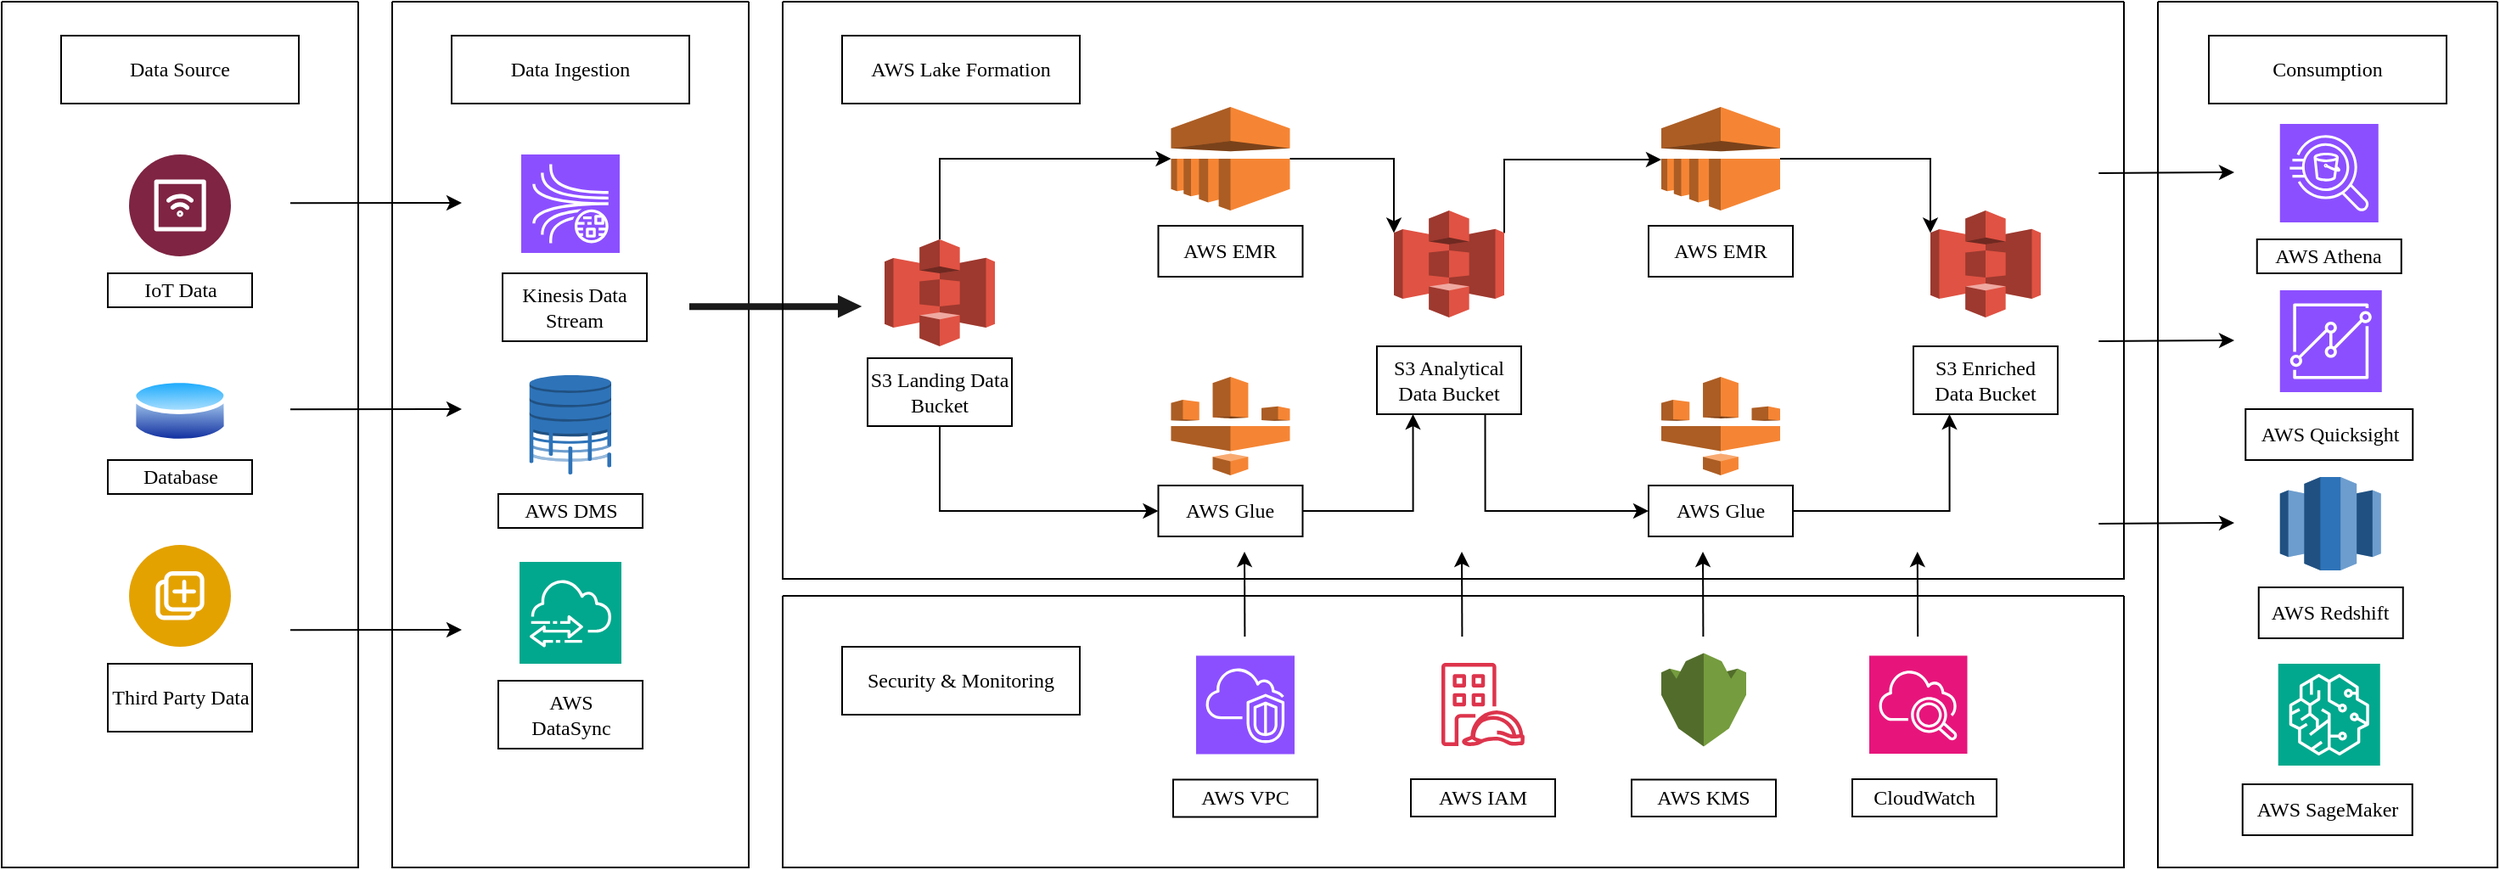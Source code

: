 <mxfile version="22.1.4" type="device">
  <diagram name="第 1 页" id="EO_6kntPqOgyQs3o2kGW">
    <mxGraphModel dx="1193" dy="582" grid="1" gridSize="10" guides="1" tooltips="1" connect="1" arrows="1" fold="1" page="1" pageScale="1" pageWidth="827" pageHeight="1169" math="0" shadow="0">
      <root>
        <mxCell id="0" />
        <mxCell id="1" parent="0" />
        <mxCell id="1SMlL2duhceZbzRSuRPq-3" value="" style="swimlane;startSize=0;" parent="1" vertex="1">
          <mxGeometry x="30" y="60" width="210" height="510" as="geometry">
            <mxRectangle x="30" y="60" width="50" height="40" as="alternateBounds" />
          </mxGeometry>
        </mxCell>
        <mxCell id="1SMlL2duhceZbzRSuRPq-4" value="&lt;font face=&quot;Georgia&quot;&gt;Data Source&lt;/font&gt;" style="whiteSpace=wrap;html=1;" parent="1SMlL2duhceZbzRSuRPq-3" vertex="1">
          <mxGeometry x="35" y="20" width="140" height="40" as="geometry" />
        </mxCell>
        <mxCell id="1SMlL2duhceZbzRSuRPq-5" value="" style="verticalLabelPosition=bottom;aspect=fixed;html=1;shape=mxgraph.salesforce.iot2;" parent="1SMlL2duhceZbzRSuRPq-3" vertex="1">
          <mxGeometry x="75" y="90" width="60" height="60" as="geometry" />
        </mxCell>
        <mxCell id="1SMlL2duhceZbzRSuRPq-6" value="&lt;font face=&quot;Georgia&quot;&gt;IoT Data&lt;/font&gt;" style="whiteSpace=wrap;html=1;" parent="1SMlL2duhceZbzRSuRPq-3" vertex="1">
          <mxGeometry x="62.5" y="160" width="85" height="20" as="geometry" />
        </mxCell>
        <mxCell id="1SMlL2duhceZbzRSuRPq-7" value="" style="image;aspect=fixed;perimeter=ellipsePerimeter;html=1;align=center;shadow=0;dashed=0;spacingTop=3;image=img/lib/active_directory/database.svg;" parent="1SMlL2duhceZbzRSuRPq-3" vertex="1">
          <mxGeometry x="76.62" y="220" width="56.76" height="42" as="geometry" />
        </mxCell>
        <mxCell id="1SMlL2duhceZbzRSuRPq-8" value="&lt;font face=&quot;Georgia&quot;&gt;Database&lt;/font&gt;" style="whiteSpace=wrap;html=1;" parent="1SMlL2duhceZbzRSuRPq-3" vertex="1">
          <mxGeometry x="62.5" y="270" width="85" height="20" as="geometry" />
        </mxCell>
        <mxCell id="1SMlL2duhceZbzRSuRPq-10" value="" style="verticalLabelPosition=bottom;aspect=fixed;html=1;shape=mxgraph.salesforce.partners2;" parent="1SMlL2duhceZbzRSuRPq-3" vertex="1">
          <mxGeometry x="75" y="320" width="60" height="60" as="geometry" />
        </mxCell>
        <mxCell id="1SMlL2duhceZbzRSuRPq-11" value="&lt;font face=&quot;Georgia&quot;&gt;Third Party Data&lt;/font&gt;" style="whiteSpace=wrap;html=1;" parent="1SMlL2duhceZbzRSuRPq-3" vertex="1">
          <mxGeometry x="62.5" y="390" width="85" height="40" as="geometry" />
        </mxCell>
        <mxCell id="1SMlL2duhceZbzRSuRPq-12" value="" style="swimlane;startSize=0;" parent="1" vertex="1">
          <mxGeometry x="260" y="60" width="210" height="510" as="geometry">
            <mxRectangle x="30" y="60" width="50" height="40" as="alternateBounds" />
          </mxGeometry>
        </mxCell>
        <mxCell id="1SMlL2duhceZbzRSuRPq-13" value="&lt;font face=&quot;Georgia&quot;&gt;Data Ingestion&lt;/font&gt;" style="whiteSpace=wrap;html=1;" parent="1SMlL2duhceZbzRSuRPq-12" vertex="1">
          <mxGeometry x="35" y="20" width="140" height="40" as="geometry" />
        </mxCell>
        <mxCell id="1SMlL2duhceZbzRSuRPq-15" value="&lt;font face=&quot;Georgia&quot;&gt;Kinesis Data Stream&lt;/font&gt;" style="whiteSpace=wrap;html=1;" parent="1SMlL2duhceZbzRSuRPq-12" vertex="1">
          <mxGeometry x="65" y="160" width="85" height="40" as="geometry" />
        </mxCell>
        <mxCell id="1SMlL2duhceZbzRSuRPq-17" value="&lt;font face=&quot;Georgia&quot;&gt;AWS DMS&lt;/font&gt;" style="whiteSpace=wrap;html=1;" parent="1SMlL2duhceZbzRSuRPq-12" vertex="1">
          <mxGeometry x="62.5" y="290" width="85" height="20" as="geometry" />
        </mxCell>
        <mxCell id="1SMlL2duhceZbzRSuRPq-19" value="&lt;font face=&quot;Georgia&quot;&gt;AWS &lt;br&gt;DataSync&lt;/font&gt;" style="whiteSpace=wrap;html=1;" parent="1SMlL2duhceZbzRSuRPq-12" vertex="1">
          <mxGeometry x="62.5" y="400" width="85" height="40" as="geometry" />
        </mxCell>
        <mxCell id="1SMlL2duhceZbzRSuRPq-20" value="" style="sketch=0;points=[[0,0,0],[0.25,0,0],[0.5,0,0],[0.75,0,0],[1,0,0],[0,1,0],[0.25,1,0],[0.5,1,0],[0.75,1,0],[1,1,0],[0,0.25,0],[0,0.5,0],[0,0.75,0],[1,0.25,0],[1,0.5,0],[1,0.75,0]];outlineConnect=0;fontColor=#232F3E;fillColor=#8C4FFF;strokeColor=#ffffff;dashed=0;verticalLabelPosition=bottom;verticalAlign=top;align=center;html=1;fontSize=12;fontStyle=0;aspect=fixed;shape=mxgraph.aws4.resourceIcon;resIcon=mxgraph.aws4.kinesis_data_streams;" parent="1SMlL2duhceZbzRSuRPq-12" vertex="1">
          <mxGeometry x="76" y="90" width="58" height="58" as="geometry" />
        </mxCell>
        <mxCell id="1SMlL2duhceZbzRSuRPq-22" value="" style="outlineConnect=0;dashed=0;verticalLabelPosition=bottom;verticalAlign=top;align=center;html=1;shape=mxgraph.aws3.database_migration_workflow_job;fillColor=#2E73B8;gradientColor=none;pointerEvents=1" parent="1SMlL2duhceZbzRSuRPq-12" vertex="1">
          <mxGeometry x="80.87" y="220" width="48.25" height="58.5" as="geometry" />
        </mxCell>
        <mxCell id="1SMlL2duhceZbzRSuRPq-23" value="" style="sketch=0;points=[[0,0,0],[0.25,0,0],[0.5,0,0],[0.75,0,0],[1,0,0],[0,1,0],[0.25,1,0],[0.5,1,0],[0.75,1,0],[1,1,0],[0,0.25,0],[0,0.5,0],[0,0.75,0],[1,0.25,0],[1,0.5,0],[1,0.75,0]];outlineConnect=0;fontColor=#232F3E;fillColor=#01A88D;strokeColor=#ffffff;dashed=0;verticalLabelPosition=bottom;verticalAlign=top;align=center;html=1;fontSize=12;fontStyle=0;aspect=fixed;shape=mxgraph.aws4.resourceIcon;resIcon=mxgraph.aws4.datasync;" parent="1SMlL2duhceZbzRSuRPq-12" vertex="1">
          <mxGeometry x="75" y="330" width="60" height="60" as="geometry" />
        </mxCell>
        <mxCell id="1SMlL2duhceZbzRSuRPq-70" value="" style="endArrow=classic;html=1;rounded=0;" parent="1SMlL2duhceZbzRSuRPq-12" edge="1">
          <mxGeometry width="50" height="50" relative="1" as="geometry">
            <mxPoint x="-60" y="118.582" as="sourcePoint" />
            <mxPoint x="41" y="118.5" as="targetPoint" />
          </mxGeometry>
        </mxCell>
        <mxCell id="1SMlL2duhceZbzRSuRPq-71" value="" style="endArrow=classic;html=1;rounded=0;" parent="1SMlL2duhceZbzRSuRPq-12" edge="1">
          <mxGeometry width="50" height="50" relative="1" as="geometry">
            <mxPoint x="-60" y="240.082" as="sourcePoint" />
            <mxPoint x="41" y="240" as="targetPoint" />
          </mxGeometry>
        </mxCell>
        <mxCell id="1SMlL2duhceZbzRSuRPq-72" value="" style="endArrow=classic;html=1;rounded=0;" parent="1SMlL2duhceZbzRSuRPq-12" edge="1">
          <mxGeometry width="50" height="50" relative="1" as="geometry">
            <mxPoint x="-60" y="370.082" as="sourcePoint" />
            <mxPoint x="41" y="370" as="targetPoint" />
          </mxGeometry>
        </mxCell>
        <mxCell id="1SMlL2duhceZbzRSuRPq-73" value="" style="endArrow=classic;html=1;rounded=0;shape=flexArrow;width=3;endSize=3.83;endWidth=8;strokeColor=#1A1A1A;fillColor=#1A1A1A;" parent="1SMlL2duhceZbzRSuRPq-12" edge="1">
          <mxGeometry width="50" height="50" relative="1" as="geometry">
            <mxPoint x="175" y="179.582" as="sourcePoint" />
            <mxPoint x="276" y="179.5" as="targetPoint" />
          </mxGeometry>
        </mxCell>
        <mxCell id="1SMlL2duhceZbzRSuRPq-24" value="" style="swimlane;startSize=0;" parent="1" vertex="1">
          <mxGeometry x="490" y="60" width="790" height="340" as="geometry">
            <mxRectangle x="30" y="60" width="50" height="40" as="alternateBounds" />
          </mxGeometry>
        </mxCell>
        <mxCell id="1SMlL2duhceZbzRSuRPq-25" value="&lt;font face=&quot;Georgia&quot;&gt;AWS Lake Formation&lt;/font&gt;" style="whiteSpace=wrap;html=1;" parent="1SMlL2duhceZbzRSuRPq-24" vertex="1">
          <mxGeometry x="35" y="20" width="140" height="40" as="geometry" />
        </mxCell>
        <mxCell id="1SMlL2duhceZbzRSuRPq-83" style="edgeStyle=orthogonalEdgeStyle;rounded=0;orthogonalLoop=1;jettySize=auto;html=1;exitX=0.5;exitY=1;exitDx=0;exitDy=0;entryX=0;entryY=0.5;entryDx=0;entryDy=0;" parent="1SMlL2duhceZbzRSuRPq-24" source="1SMlL2duhceZbzRSuRPq-28" target="1SMlL2duhceZbzRSuRPq-37" edge="1">
          <mxGeometry relative="1" as="geometry" />
        </mxCell>
        <mxCell id="1SMlL2duhceZbzRSuRPq-28" value="&lt;font face=&quot;Georgia&quot;&gt;S3 Landing Data Bucket&lt;/font&gt;" style="whiteSpace=wrap;html=1;" parent="1SMlL2duhceZbzRSuRPq-24" vertex="1">
          <mxGeometry x="50" y="210" width="85" height="40" as="geometry" />
        </mxCell>
        <mxCell id="1SMlL2duhceZbzRSuRPq-33" value="" style="outlineConnect=0;dashed=0;verticalLabelPosition=bottom;verticalAlign=top;align=center;html=1;shape=mxgraph.aws3.s3;fillColor=#E05243;gradientColor=none;" parent="1SMlL2duhceZbzRSuRPq-24" vertex="1">
          <mxGeometry x="60" y="140" width="65" height="63" as="geometry" />
        </mxCell>
        <mxCell id="1SMlL2duhceZbzRSuRPq-34" value="" style="outlineConnect=0;dashed=0;verticalLabelPosition=bottom;verticalAlign=top;align=center;html=1;shape=mxgraph.aws3.emr;fillColor=#F58534;gradientColor=none;" parent="1SMlL2duhceZbzRSuRPq-24" vertex="1">
          <mxGeometry x="228.75" y="62" width="70" height="61" as="geometry" />
        </mxCell>
        <mxCell id="1SMlL2duhceZbzRSuRPq-35" value="&lt;font face=&quot;Georgia&quot;&gt;AWS EMR&lt;/font&gt;" style="whiteSpace=wrap;html=1;" parent="1SMlL2duhceZbzRSuRPq-24" vertex="1">
          <mxGeometry x="221.25" y="132" width="85" height="30" as="geometry" />
        </mxCell>
        <mxCell id="1SMlL2duhceZbzRSuRPq-36" value="" style="outlineConnect=0;dashed=0;verticalLabelPosition=bottom;verticalAlign=top;align=center;html=1;shape=mxgraph.aws3.glue;fillColor=#F58534;gradientColor=none;" parent="1SMlL2duhceZbzRSuRPq-24" vertex="1">
          <mxGeometry x="228.75" y="221" width="70" height="58" as="geometry" />
        </mxCell>
        <mxCell id="1SMlL2duhceZbzRSuRPq-90" style="edgeStyle=orthogonalEdgeStyle;rounded=0;orthogonalLoop=1;jettySize=auto;html=1;exitX=1;exitY=0.5;exitDx=0;exitDy=0;entryX=0.25;entryY=1;entryDx=0;entryDy=0;" parent="1SMlL2duhceZbzRSuRPq-24" source="1SMlL2duhceZbzRSuRPq-37" target="1SMlL2duhceZbzRSuRPq-39" edge="1">
          <mxGeometry relative="1" as="geometry" />
        </mxCell>
        <mxCell id="1SMlL2duhceZbzRSuRPq-37" value="&lt;font face=&quot;Georgia&quot;&gt;AWS Glue&lt;/font&gt;" style="whiteSpace=wrap;html=1;" parent="1SMlL2duhceZbzRSuRPq-24" vertex="1">
          <mxGeometry x="221.25" y="285" width="85" height="30" as="geometry" />
        </mxCell>
        <mxCell id="1SMlL2duhceZbzRSuRPq-89" style="edgeStyle=orthogonalEdgeStyle;rounded=0;orthogonalLoop=1;jettySize=auto;html=1;exitX=1;exitY=0.21;exitDx=0;exitDy=0;exitPerimeter=0;" parent="1SMlL2duhceZbzRSuRPq-24" source="1SMlL2duhceZbzRSuRPq-38" target="1SMlL2duhceZbzRSuRPq-76" edge="1">
          <mxGeometry relative="1" as="geometry">
            <Array as="points">
              <mxPoint x="425" y="93" />
            </Array>
          </mxGeometry>
        </mxCell>
        <mxCell id="1SMlL2duhceZbzRSuRPq-38" value="" style="outlineConnect=0;dashed=0;verticalLabelPosition=bottom;verticalAlign=top;align=center;html=1;shape=mxgraph.aws3.s3;fillColor=#E05243;gradientColor=none;" parent="1SMlL2duhceZbzRSuRPq-24" vertex="1">
          <mxGeometry x="360" y="123" width="65" height="63" as="geometry" />
        </mxCell>
        <mxCell id="1SMlL2duhceZbzRSuRPq-91" style="edgeStyle=orthogonalEdgeStyle;rounded=0;orthogonalLoop=1;jettySize=auto;html=1;exitX=0.75;exitY=1;exitDx=0;exitDy=0;entryX=0;entryY=0.5;entryDx=0;entryDy=0;" parent="1SMlL2duhceZbzRSuRPq-24" source="1SMlL2duhceZbzRSuRPq-39" target="1SMlL2duhceZbzRSuRPq-79" edge="1">
          <mxGeometry relative="1" as="geometry" />
        </mxCell>
        <mxCell id="1SMlL2duhceZbzRSuRPq-39" value="&lt;font face=&quot;Georgia&quot;&gt;S3 Analytical Data Bucket&lt;/font&gt;" style="whiteSpace=wrap;html=1;" parent="1SMlL2duhceZbzRSuRPq-24" vertex="1">
          <mxGeometry x="350" y="203" width="85" height="40" as="geometry" />
        </mxCell>
        <mxCell id="1SMlL2duhceZbzRSuRPq-76" value="" style="outlineConnect=0;dashed=0;verticalLabelPosition=bottom;verticalAlign=top;align=center;html=1;shape=mxgraph.aws3.emr;fillColor=#F58534;gradientColor=none;" parent="1SMlL2duhceZbzRSuRPq-24" vertex="1">
          <mxGeometry x="517.5" y="62" width="70" height="61" as="geometry" />
        </mxCell>
        <mxCell id="1SMlL2duhceZbzRSuRPq-77" value="&lt;font face=&quot;Georgia&quot;&gt;AWS EMR&lt;/font&gt;" style="whiteSpace=wrap;html=1;" parent="1SMlL2duhceZbzRSuRPq-24" vertex="1">
          <mxGeometry x="510" y="132" width="85" height="30" as="geometry" />
        </mxCell>
        <mxCell id="1SMlL2duhceZbzRSuRPq-78" value="" style="outlineConnect=0;dashed=0;verticalLabelPosition=bottom;verticalAlign=top;align=center;html=1;shape=mxgraph.aws3.glue;fillColor=#F58534;gradientColor=none;" parent="1SMlL2duhceZbzRSuRPq-24" vertex="1">
          <mxGeometry x="517.5" y="221" width="70" height="58" as="geometry" />
        </mxCell>
        <mxCell id="1SMlL2duhceZbzRSuRPq-93" style="edgeStyle=orthogonalEdgeStyle;rounded=0;orthogonalLoop=1;jettySize=auto;html=1;exitX=1;exitY=0.5;exitDx=0;exitDy=0;entryX=0.25;entryY=1;entryDx=0;entryDy=0;" parent="1SMlL2duhceZbzRSuRPq-24" source="1SMlL2duhceZbzRSuRPq-79" target="1SMlL2duhceZbzRSuRPq-81" edge="1">
          <mxGeometry relative="1" as="geometry" />
        </mxCell>
        <mxCell id="1SMlL2duhceZbzRSuRPq-79" value="&lt;font face=&quot;Georgia&quot;&gt;AWS Glue&lt;/font&gt;" style="whiteSpace=wrap;html=1;" parent="1SMlL2duhceZbzRSuRPq-24" vertex="1">
          <mxGeometry x="510" y="285" width="85" height="30" as="geometry" />
        </mxCell>
        <mxCell id="1SMlL2duhceZbzRSuRPq-80" value="" style="outlineConnect=0;dashed=0;verticalLabelPosition=bottom;verticalAlign=top;align=center;html=1;shape=mxgraph.aws3.s3;fillColor=#E05243;gradientColor=none;" parent="1SMlL2duhceZbzRSuRPq-24" vertex="1">
          <mxGeometry x="676" y="123" width="65" height="63" as="geometry" />
        </mxCell>
        <mxCell id="1SMlL2duhceZbzRSuRPq-81" value="&lt;font face=&quot;Georgia&quot;&gt;S3 Enriched Data Bucket&lt;/font&gt;" style="whiteSpace=wrap;html=1;" parent="1SMlL2duhceZbzRSuRPq-24" vertex="1">
          <mxGeometry x="666" y="203" width="85" height="40" as="geometry" />
        </mxCell>
        <mxCell id="1SMlL2duhceZbzRSuRPq-82" style="edgeStyle=orthogonalEdgeStyle;rounded=0;orthogonalLoop=1;jettySize=auto;html=1;exitX=0.5;exitY=0;exitDx=0;exitDy=0;exitPerimeter=0;entryX=0;entryY=0.5;entryDx=0;entryDy=0;entryPerimeter=0;" parent="1SMlL2duhceZbzRSuRPq-24" source="1SMlL2duhceZbzRSuRPq-33" target="1SMlL2duhceZbzRSuRPq-34" edge="1">
          <mxGeometry relative="1" as="geometry" />
        </mxCell>
        <mxCell id="1SMlL2duhceZbzRSuRPq-85" style="edgeStyle=orthogonalEdgeStyle;rounded=0;orthogonalLoop=1;jettySize=auto;html=1;exitX=1;exitY=0.5;exitDx=0;exitDy=0;exitPerimeter=0;entryX=0;entryY=0.21;entryDx=0;entryDy=0;entryPerimeter=0;" parent="1SMlL2duhceZbzRSuRPq-24" source="1SMlL2duhceZbzRSuRPq-34" target="1SMlL2duhceZbzRSuRPq-38" edge="1">
          <mxGeometry relative="1" as="geometry">
            <Array as="points">
              <mxPoint x="360" y="93" />
            </Array>
          </mxGeometry>
        </mxCell>
        <mxCell id="1SMlL2duhceZbzRSuRPq-92" style="edgeStyle=orthogonalEdgeStyle;rounded=0;orthogonalLoop=1;jettySize=auto;html=1;exitX=1;exitY=0.5;exitDx=0;exitDy=0;exitPerimeter=0;entryX=0;entryY=0.21;entryDx=0;entryDy=0;entryPerimeter=0;" parent="1SMlL2duhceZbzRSuRPq-24" source="1SMlL2duhceZbzRSuRPq-76" target="1SMlL2duhceZbzRSuRPq-80" edge="1">
          <mxGeometry relative="1" as="geometry">
            <Array as="points">
              <mxPoint x="676" y="93" />
            </Array>
          </mxGeometry>
        </mxCell>
        <mxCell id="1SMlL2duhceZbzRSuRPq-47" value="" style="swimlane;startSize=0;" parent="1" vertex="1">
          <mxGeometry x="490" y="410" width="790" height="160" as="geometry" />
        </mxCell>
        <mxCell id="1SMlL2duhceZbzRSuRPq-49" value="&lt;font face=&quot;Georgia&quot;&gt;Security &amp;amp; Monitoring&lt;/font&gt;" style="whiteSpace=wrap;html=1;" parent="1SMlL2duhceZbzRSuRPq-47" vertex="1">
          <mxGeometry x="35" y="30" width="140" height="40" as="geometry" />
        </mxCell>
        <mxCell id="1SMlL2duhceZbzRSuRPq-50" value="" style="sketch=0;outlineConnect=0;fontColor=#232F3E;gradientColor=none;fillColor=#DD344C;strokeColor=none;dashed=0;verticalLabelPosition=bottom;verticalAlign=top;align=center;html=1;fontSize=12;fontStyle=0;aspect=fixed;pointerEvents=1;shape=mxgraph.aws4.identity_access_management_iam_roles_anywhere;" parent="1SMlL2duhceZbzRSuRPq-47" vertex="1">
          <mxGeometry x="388" y="39.5" width="49" height="49" as="geometry" />
        </mxCell>
        <mxCell id="1SMlL2duhceZbzRSuRPq-51" value="" style="sketch=0;points=[[0,0,0],[0.25,0,0],[0.5,0,0],[0.75,0,0],[1,0,0],[0,1,0],[0.25,1,0],[0.5,1,0],[0.75,1,0],[1,1,0],[0,0.25,0],[0,0.5,0],[0,0.75,0],[1,0.25,0],[1,0.5,0],[1,0.75,0]];points=[[0,0,0],[0.25,0,0],[0.5,0,0],[0.75,0,0],[1,0,0],[0,1,0],[0.25,1,0],[0.5,1,0],[0.75,1,0],[1,1,0],[0,0.25,0],[0,0.5,0],[0,0.75,0],[1,0.25,0],[1,0.5,0],[1,0.75,0]];outlineConnect=0;fontColor=#232F3E;fillColor=#E7157B;strokeColor=#ffffff;dashed=0;verticalLabelPosition=bottom;verticalAlign=top;align=center;html=1;fontSize=12;fontStyle=0;aspect=fixed;shape=mxgraph.aws4.resourceIcon;resIcon=mxgraph.aws4.cloudwatch_2;" parent="1SMlL2duhceZbzRSuRPq-47" vertex="1">
          <mxGeometry x="640" y="35.25" width="57.75" height="57.75" as="geometry" />
        </mxCell>
        <mxCell id="1SMlL2duhceZbzRSuRPq-52" value="" style="sketch=0;points=[[0,0,0],[0.25,0,0],[0.5,0,0],[0.75,0,0],[1,0,0],[0,1,0],[0.25,1,0],[0.5,1,0],[0.75,1,0],[1,1,0],[0,0.25,0],[0,0.5,0],[0,0.75,0],[1,0.25,0],[1,0.5,0],[1,0.75,0]];outlineConnect=0;fontColor=#232F3E;fillColor=#8C4FFF;strokeColor=#ffffff;dashed=0;verticalLabelPosition=bottom;verticalAlign=top;align=center;html=1;fontSize=12;fontStyle=0;aspect=fixed;shape=mxgraph.aws4.resourceIcon;resIcon=mxgraph.aws4.vpc;" parent="1SMlL2duhceZbzRSuRPq-47" vertex="1">
          <mxGeometry x="243.5" y="35.25" width="58" height="58" as="geometry" />
        </mxCell>
        <mxCell id="1SMlL2duhceZbzRSuRPq-53" value="" style="outlineConnect=0;dashed=0;verticalLabelPosition=bottom;verticalAlign=top;align=center;html=1;shape=mxgraph.aws3.kms;fillColor=#759C3E;gradientColor=none;" parent="1SMlL2duhceZbzRSuRPq-47" vertex="1">
          <mxGeometry x="517.5" y="33.75" width="50" height="55" as="geometry" />
        </mxCell>
        <mxCell id="1SMlL2duhceZbzRSuRPq-59" value="&lt;font face=&quot;Georgia&quot;&gt;AWS VPC&lt;/font&gt;" style="whiteSpace=wrap;html=1;" parent="1SMlL2duhceZbzRSuRPq-47" vertex="1">
          <mxGeometry x="230" y="108.25" width="85" height="22" as="geometry" />
        </mxCell>
        <mxCell id="1SMlL2duhceZbzRSuRPq-60" value="&lt;font face=&quot;Georgia&quot;&gt;AWS IAM&lt;/font&gt;" style="whiteSpace=wrap;html=1;" parent="1SMlL2duhceZbzRSuRPq-47" vertex="1">
          <mxGeometry x="370" y="108" width="85" height="22" as="geometry" />
        </mxCell>
        <mxCell id="1SMlL2duhceZbzRSuRPq-61" value="&lt;font face=&quot;Georgia&quot;&gt;CloudWatch&lt;/font&gt;" style="whiteSpace=wrap;html=1;" parent="1SMlL2duhceZbzRSuRPq-47" vertex="1">
          <mxGeometry x="630" y="108" width="85" height="22" as="geometry" />
        </mxCell>
        <mxCell id="1SMlL2duhceZbzRSuRPq-62" value="&lt;font face=&quot;Georgia&quot;&gt;AWS KMS&lt;/font&gt;" style="whiteSpace=wrap;html=1;" parent="1SMlL2duhceZbzRSuRPq-47" vertex="1">
          <mxGeometry x="500" y="108.25" width="85" height="21.75" as="geometry" />
        </mxCell>
        <mxCell id="1SMlL2duhceZbzRSuRPq-96" value="" style="endArrow=classic;html=1;rounded=0;" parent="1SMlL2duhceZbzRSuRPq-47" edge="1">
          <mxGeometry width="50" height="50" relative="1" as="geometry">
            <mxPoint x="400.2" y="24" as="sourcePoint" />
            <mxPoint x="400" y="-26" as="targetPoint" />
          </mxGeometry>
        </mxCell>
        <mxCell id="1SMlL2duhceZbzRSuRPq-95" value="" style="endArrow=classic;html=1;rounded=0;" parent="1SMlL2duhceZbzRSuRPq-47" edge="1">
          <mxGeometry width="50" height="50" relative="1" as="geometry">
            <mxPoint x="272.2" y="24" as="sourcePoint" />
            <mxPoint x="272" y="-26" as="targetPoint" />
          </mxGeometry>
        </mxCell>
        <mxCell id="1SMlL2duhceZbzRSuRPq-97" value="" style="endArrow=classic;html=1;rounded=0;" parent="1SMlL2duhceZbzRSuRPq-47" edge="1">
          <mxGeometry width="50" height="50" relative="1" as="geometry">
            <mxPoint x="542.2" y="24" as="sourcePoint" />
            <mxPoint x="542" y="-26" as="targetPoint" />
          </mxGeometry>
        </mxCell>
        <mxCell id="1SMlL2duhceZbzRSuRPq-98" value="" style="endArrow=classic;html=1;rounded=0;" parent="1SMlL2duhceZbzRSuRPq-47" edge="1">
          <mxGeometry width="50" height="50" relative="1" as="geometry">
            <mxPoint x="668.58" y="24" as="sourcePoint" />
            <mxPoint x="668.38" y="-26" as="targetPoint" />
          </mxGeometry>
        </mxCell>
        <mxCell id="1SMlL2duhceZbzRSuRPq-48" value="" style="swimlane;startSize=0;" parent="1" vertex="1">
          <mxGeometry x="1300" y="60" width="200" height="510" as="geometry" />
        </mxCell>
        <mxCell id="1SMlL2duhceZbzRSuRPq-54" value="&lt;font face=&quot;Georgia&quot;&gt;Consumption&lt;/font&gt;" style="whiteSpace=wrap;html=1;" parent="1SMlL2duhceZbzRSuRPq-48" vertex="1">
          <mxGeometry x="30" y="20" width="140" height="40" as="geometry" />
        </mxCell>
        <mxCell id="1SMlL2duhceZbzRSuRPq-55" value="" style="sketch=0;points=[[0,0,0],[0.25,0,0],[0.5,0,0],[0.75,0,0],[1,0,0],[0,1,0],[0.25,1,0],[0.5,1,0],[0.75,1,0],[1,1,0],[0,0.25,0],[0,0.5,0],[0,0.75,0],[1,0.25,0],[1,0.5,0],[1,0.75,0]];outlineConnect=0;fontColor=#232F3E;fillColor=#8C4FFF;strokeColor=#ffffff;dashed=0;verticalLabelPosition=bottom;verticalAlign=top;align=center;html=1;fontSize=12;fontStyle=0;aspect=fixed;shape=mxgraph.aws4.resourceIcon;resIcon=mxgraph.aws4.athena;" parent="1SMlL2duhceZbzRSuRPq-48" vertex="1">
          <mxGeometry x="71.88" y="72" width="58" height="58" as="geometry" />
        </mxCell>
        <mxCell id="1SMlL2duhceZbzRSuRPq-56" value="" style="sketch=0;points=[[0,0,0],[0.25,0,0],[0.5,0,0],[0.75,0,0],[1,0,0],[0,1,0],[0.25,1,0],[0.5,1,0],[0.75,1,0],[1,1,0],[0,0.25,0],[0,0.5,0],[0,0.75,0],[1,0.25,0],[1,0.5,0],[1,0.75,0]];outlineConnect=0;fontColor=#232F3E;fillColor=#8C4FFF;strokeColor=#ffffff;dashed=0;verticalLabelPosition=bottom;verticalAlign=top;align=center;html=1;fontSize=12;fontStyle=0;aspect=fixed;shape=mxgraph.aws4.resourceIcon;resIcon=mxgraph.aws4.quicksight;" parent="1SMlL2duhceZbzRSuRPq-48" vertex="1">
          <mxGeometry x="71.88" y="170" width="60" height="60" as="geometry" />
        </mxCell>
        <mxCell id="1SMlL2duhceZbzRSuRPq-57" value="&lt;font face=&quot;Georgia&quot;&gt;AWS Athena&lt;/font&gt;" style="whiteSpace=wrap;html=1;" parent="1SMlL2duhceZbzRSuRPq-48" vertex="1">
          <mxGeometry x="58.38" y="140" width="85" height="20" as="geometry" />
        </mxCell>
        <mxCell id="1SMlL2duhceZbzRSuRPq-58" value="&lt;font face=&quot;Georgia&quot;&gt;AWS Quicksight&lt;/font&gt;" style="whiteSpace=wrap;html=1;" parent="1SMlL2duhceZbzRSuRPq-48" vertex="1">
          <mxGeometry x="51.63" y="240" width="98.5" height="30" as="geometry" />
        </mxCell>
        <mxCell id="1SMlL2duhceZbzRSuRPq-63" value="" style="outlineConnect=0;dashed=0;verticalLabelPosition=bottom;verticalAlign=top;align=center;html=1;shape=mxgraph.aws3.redshift;fillColor=#2E73B8;gradientColor=none;" parent="1SMlL2duhceZbzRSuRPq-48" vertex="1">
          <mxGeometry x="71.88" y="280" width="59.5" height="55" as="geometry" />
        </mxCell>
        <mxCell id="1SMlL2duhceZbzRSuRPq-64" value="&lt;font face=&quot;Georgia&quot;&gt;AWS Redshift&lt;/font&gt;" style="whiteSpace=wrap;html=1;" parent="1SMlL2duhceZbzRSuRPq-48" vertex="1">
          <mxGeometry x="59.38" y="345" width="85" height="30" as="geometry" />
        </mxCell>
        <mxCell id="1SMlL2duhceZbzRSuRPq-66" value="&lt;font face=&quot;Georgia&quot;&gt;AWS SageMaker&lt;/font&gt;" style="whiteSpace=wrap;html=1;" parent="1SMlL2duhceZbzRSuRPq-48" vertex="1">
          <mxGeometry x="49.88" y="461" width="100" height="30" as="geometry" />
        </mxCell>
        <mxCell id="1SMlL2duhceZbzRSuRPq-65" value="" style="sketch=0;points=[[0,0,0],[0.25,0,0],[0.5,0,0],[0.75,0,0],[1,0,0],[0,1,0],[0.25,1,0],[0.5,1,0],[0.75,1,0],[1,1,0],[0,0.25,0],[0,0.5,0],[0,0.75,0],[1,0.25,0],[1,0.5,0],[1,0.75,0]];outlineConnect=0;fontColor=#232F3E;fillColor=#01A88D;strokeColor=#ffffff;dashed=0;verticalLabelPosition=bottom;verticalAlign=top;align=center;html=1;fontSize=12;fontStyle=0;aspect=fixed;shape=mxgraph.aws4.resourceIcon;resIcon=mxgraph.aws4.sagemaker;" parent="1SMlL2duhceZbzRSuRPq-48" vertex="1">
          <mxGeometry x="70.88" y="390" width="60" height="60" as="geometry" />
        </mxCell>
        <mxCell id="1SMlL2duhceZbzRSuRPq-101" value="" style="endArrow=classic;html=1;rounded=0;" parent="1SMlL2duhceZbzRSuRPq-48" edge="1">
          <mxGeometry width="50" height="50" relative="1" as="geometry">
            <mxPoint x="-34.88" y="101" as="sourcePoint" />
            <mxPoint x="45.0" y="100.5" as="targetPoint" />
          </mxGeometry>
        </mxCell>
        <mxCell id="1SMlL2duhceZbzRSuRPq-102" value="" style="endArrow=classic;html=1;rounded=0;" parent="1SMlL2duhceZbzRSuRPq-48" edge="1">
          <mxGeometry width="50" height="50" relative="1" as="geometry">
            <mxPoint x="-34.88" y="200" as="sourcePoint" />
            <mxPoint x="45" y="199.5" as="targetPoint" />
          </mxGeometry>
        </mxCell>
        <mxCell id="1SMlL2duhceZbzRSuRPq-103" value="" style="endArrow=classic;html=1;rounded=0;" parent="1SMlL2duhceZbzRSuRPq-48" edge="1">
          <mxGeometry width="50" height="50" relative="1" as="geometry">
            <mxPoint x="-34.88" y="307.5" as="sourcePoint" />
            <mxPoint x="45" y="307" as="targetPoint" />
          </mxGeometry>
        </mxCell>
      </root>
    </mxGraphModel>
  </diagram>
</mxfile>
